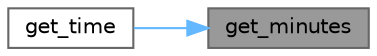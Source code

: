 digraph "get_minutes"
{
 // LATEX_PDF_SIZE
  bgcolor="transparent";
  edge [fontname=Helvetica,fontsize=10,labelfontname=Helvetica,labelfontsize=10];
  node [fontname=Helvetica,fontsize=10,shape=box,height=0.2,width=0.4];
  rankdir="RL";
  Node1 [id="Node000001",label="get_minutes",height=0.2,width=0.4,color="gray40", fillcolor="grey60", style="filled", fontcolor="black",tooltip="Get the minutes in BCD format."];
  Node1 -> Node2 [id="edge1_Node000001_Node000002",dir="back",color="steelblue1",style="solid",tooltip=" "];
  Node2 [id="Node000002",label="get_time",height=0.2,width=0.4,color="grey40", fillcolor="white", style="filled",URL="$ds1307_8c.html#a3d717c640092e205d8e191fddaa2f160",tooltip="Get the time in BCD format."];
}
